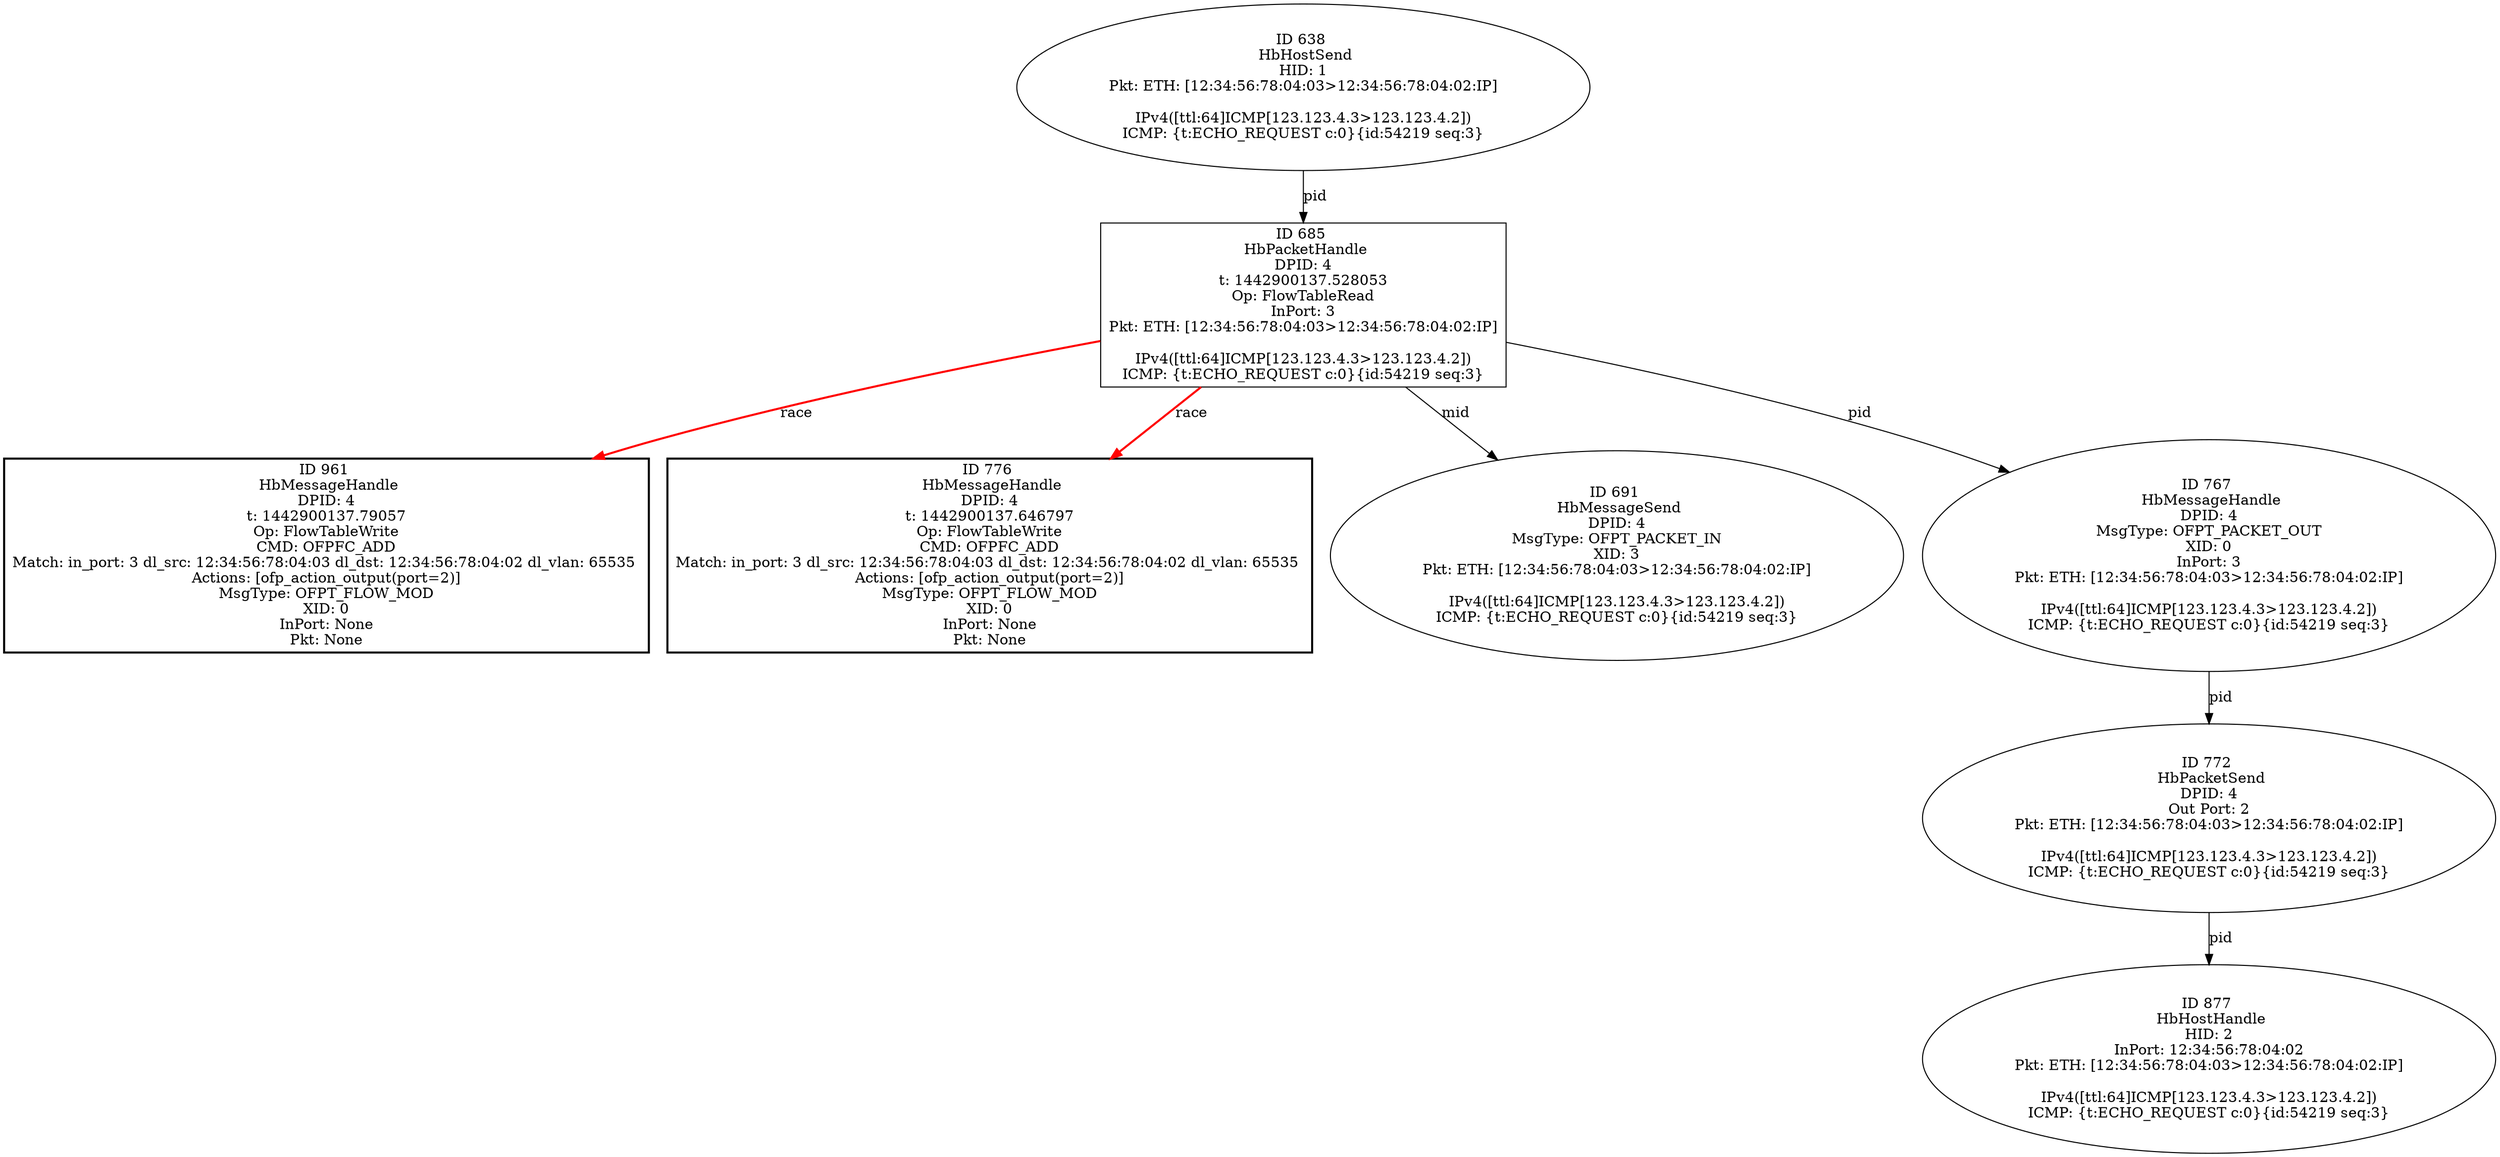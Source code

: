 strict digraph G {
961 [shape=box, style=bold, event=<hb_events.HbMessageHandle object at 0x10792a910>, label="ID 961 
 HbMessageHandle
DPID: 4
t: 1442900137.79057
Op: FlowTableWrite
CMD: OFPFC_ADD
Match: in_port: 3 dl_src: 12:34:56:78:04:03 dl_dst: 12:34:56:78:04:02 dl_vlan: 65535 
Actions: [ofp_action_output(port=2)]
MsgType: OFPT_FLOW_MOD
XID: 0
InPort: None
Pkt: None"];
772 [shape=oval, event=<hb_events.HbPacketSend object at 0x1078dded0>, label="ID 772 
 HbPacketSend
DPID: 4
Out Port: 2
Pkt: ETH: [12:34:56:78:04:03>12:34:56:78:04:02:IP]

IPv4([ttl:64]ICMP[123.123.4.3>123.123.4.2])
ICMP: {t:ECHO_REQUEST c:0}{id:54219 seq:3}"];
776 [shape=box, style=bold, event=<hb_events.HbMessageHandle object at 0x1078db290>, label="ID 776 
 HbMessageHandle
DPID: 4
t: 1442900137.646797
Op: FlowTableWrite
CMD: OFPFC_ADD
Match: in_port: 3 dl_src: 12:34:56:78:04:03 dl_dst: 12:34:56:78:04:02 dl_vlan: 65535 
Actions: [ofp_action_output(port=2)]
MsgType: OFPT_FLOW_MOD
XID: 0
InPort: None
Pkt: None"];
877 [shape=oval, event=<hb_events.HbHostHandle object at 0x107904190>, label="ID 877 
 HbHostHandle
HID: 2
InPort: 12:34:56:78:04:02
Pkt: ETH: [12:34:56:78:04:03>12:34:56:78:04:02:IP]

IPv4([ttl:64]ICMP[123.123.4.3>123.123.4.2])
ICMP: {t:ECHO_REQUEST c:0}{id:54219 seq:3}"];
685 [shape=box, event=<hb_events.HbPacketHandle object at 0x1078c4bd0>, label="ID 685 
 HbPacketHandle
DPID: 4
t: 1442900137.528053
Op: FlowTableRead
InPort: 3
Pkt: ETH: [12:34:56:78:04:03>12:34:56:78:04:02:IP]

IPv4([ttl:64]ICMP[123.123.4.3>123.123.4.2])
ICMP: {t:ECHO_REQUEST c:0}{id:54219 seq:3}"];
691 [shape=oval, event=<hb_events.HbMessageSend object at 0x1078ca350>, label="ID 691 
 HbMessageSend
DPID: 4
MsgType: OFPT_PACKET_IN
XID: 3
Pkt: ETH: [12:34:56:78:04:03>12:34:56:78:04:02:IP]

IPv4([ttl:64]ICMP[123.123.4.3>123.123.4.2])
ICMP: {t:ECHO_REQUEST c:0}{id:54219 seq:3}"];
638 [shape=oval, event=<hb_events.HbHostSend object at 0x1078b52d0>, label="ID 638 
 HbHostSend
HID: 1
Pkt: ETH: [12:34:56:78:04:03>12:34:56:78:04:02:IP]

IPv4([ttl:64]ICMP[123.123.4.3>123.123.4.2])
ICMP: {t:ECHO_REQUEST c:0}{id:54219 seq:3}"];
767 [shape=oval, event=<hb_events.HbMessageHandle object at 0x1078dd9d0>, label="ID 767 
 HbMessageHandle
DPID: 4
MsgType: OFPT_PACKET_OUT
XID: 0
InPort: 3
Pkt: ETH: [12:34:56:78:04:03>12:34:56:78:04:02:IP]

IPv4([ttl:64]ICMP[123.123.4.3>123.123.4.2])
ICMP: {t:ECHO_REQUEST c:0}{id:54219 seq:3}"];
772 -> 877  [rel=pid, label=pid];
685 -> 776  [harmful=True, color=red, style=bold, rel=race, label=race];
685 -> 961  [harmful=True, color=red, style=bold, rel=race, label=race];
685 -> 691  [rel=mid, label=mid];
685 -> 767  [rel=pid, label=pid];
638 -> 685  [rel=pid, label=pid];
767 -> 772  [rel=pid, label=pid];
}

